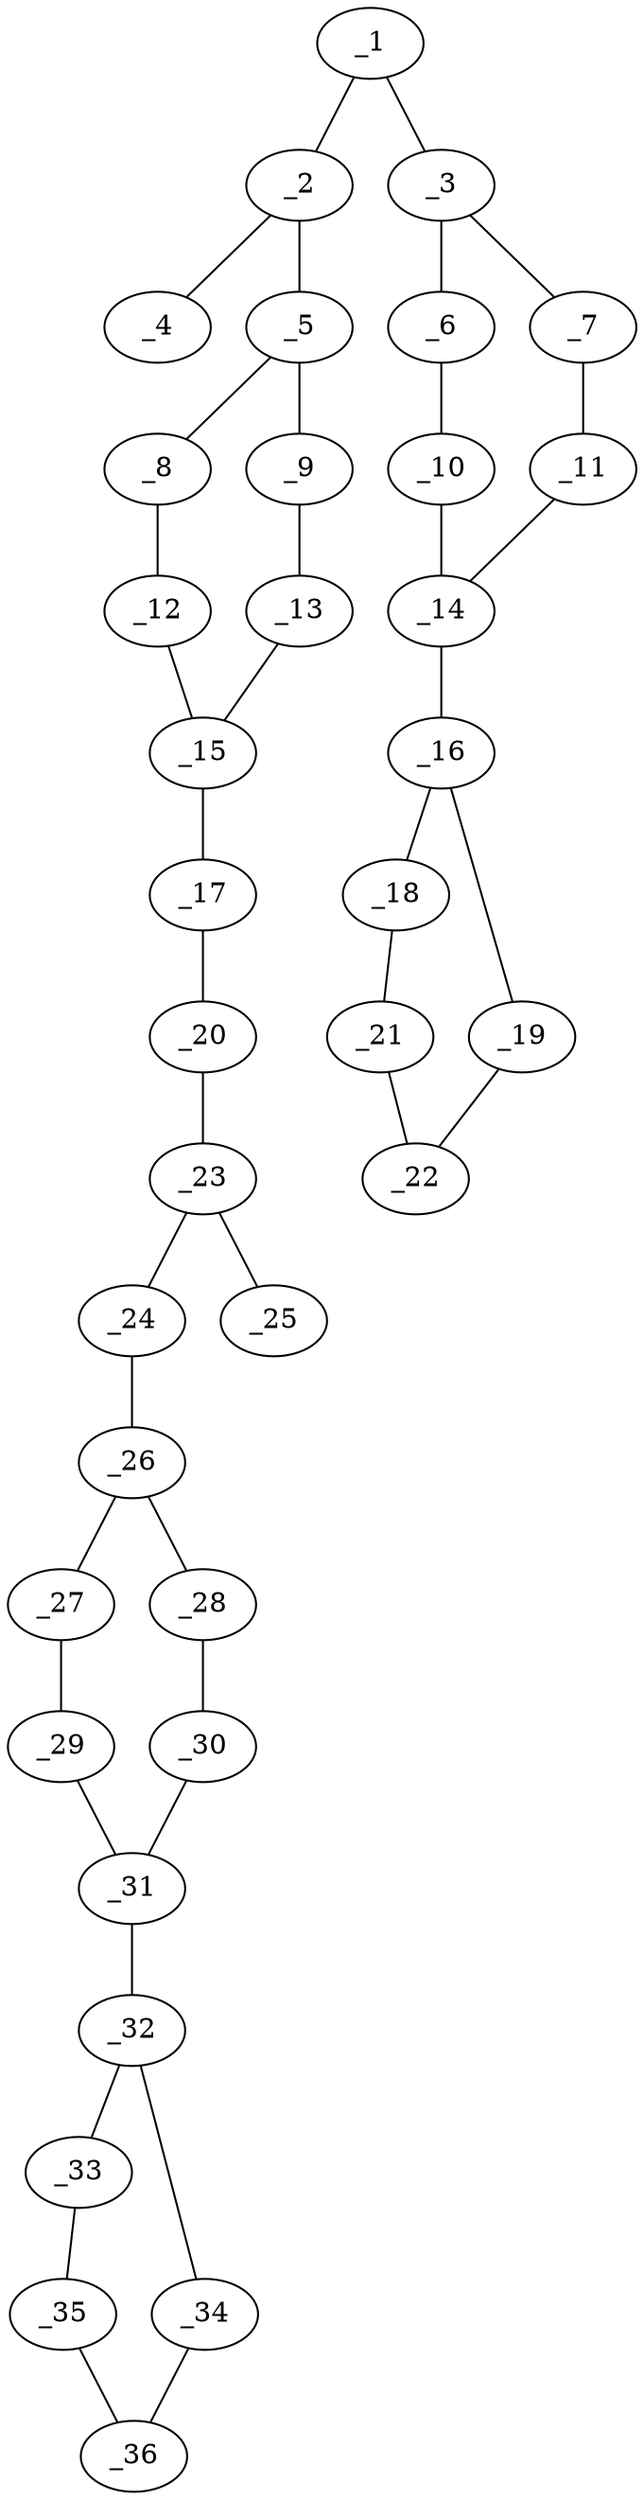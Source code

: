 graph molid73283 {
	_1	 [charge=0,
		chem=4,
		symbol="N  ",
		x="5.4641",
		y="3.25"];
	_2	 [charge=0,
		chem=1,
		symbol="C  ",
		x="4.5981",
		y="2.75"];
	_1 -- _2	 [valence=1];
	_3	 [charge=0,
		chem=1,
		symbol="C  ",
		x="5.4641",
		y="4.25"];
	_1 -- _3	 [valence=1];
	_4	 [charge=0,
		chem=2,
		symbol="O  ",
		x="3.7321",
		y="3.25"];
	_2 -- _4	 [valence=2];
	_5	 [charge=0,
		chem=1,
		symbol="C  ",
		x="4.5981",
		y="1.75"];
	_2 -- _5	 [valence=1];
	_6	 [charge=0,
		chem=1,
		symbol="C  ",
		x="6.3302",
		y="4.75"];
	_3 -- _6	 [valence=2];
	_7	 [charge=0,
		chem=1,
		symbol="C  ",
		x="4.5981",
		y="4.75"];
	_3 -- _7	 [valence=1];
	_8	 [charge=0,
		chem=1,
		symbol="C  ",
		x="5.4641",
		y="1.25"];
	_5 -- _8	 [valence=2];
	_9	 [charge=0,
		chem=1,
		symbol="C  ",
		x="3.7321",
		y="1.25"];
	_5 -- _9	 [valence=1];
	_10	 [charge=0,
		chem=1,
		symbol="C  ",
		x="6.3302",
		y="5.75"];
	_6 -- _10	 [valence=1];
	_11	 [charge=0,
		chem=1,
		symbol="C  ",
		x="4.5981",
		y="5.75"];
	_7 -- _11	 [valence=2];
	_12	 [charge=0,
		chem=1,
		symbol="C  ",
		x="5.4641",
		y="0.25"];
	_8 -- _12	 [valence=1];
	_13	 [charge=0,
		chem=1,
		symbol="C  ",
		x="3.7321",
		y="0.25"];
	_9 -- _13	 [valence=2];
	_14	 [charge=0,
		chem=1,
		symbol="C  ",
		x="5.4641",
		y="6.25"];
	_10 -- _14	 [valence=2];
	_11 -- _14	 [valence=1];
	_15	 [charge=0,
		chem=1,
		symbol="C  ",
		x="4.5981",
		y="-0.25"];
	_12 -- _15	 [valence=2];
	_13 -- _15	 [valence=1];
	_16	 [charge=0,
		chem=1,
		symbol="C  ",
		x="5.4641",
		y="7.25"];
	_14 -- _16	 [valence=1];
	_17	 [charge=0,
		chem=1,
		symbol="C  ",
		x="4.5981",
		y="-1.25"];
	_15 -- _17	 [valence=1];
	_18	 [charge=0,
		chem=4,
		symbol="N  ",
		x="4.6551",
		y="7.8378"];
	_16 -- _18	 [valence=2];
	_19	 [charge=0,
		chem=4,
		symbol="N  ",
		x="6.2732",
		y="7.8378"];
	_16 -- _19	 [valence=1];
	_20	 [charge=0,
		chem=1,
		symbol="C  ",
		x="3.7321",
		y="-1.75"];
	_17 -- _20	 [valence=1];
	_21	 [charge=0,
		chem=1,
		symbol="C  ",
		x="4.9642",
		y="8.7888"];
	_18 -- _21	 [valence=1];
	_22	 [charge=0,
		chem=1,
		symbol="C  ",
		x="5.9642",
		y="8.7888"];
	_19 -- _22	 [valence=1];
	_23	 [charge=0,
		chem=1,
		symbol="C  ",
		x="3.7321",
		y="-2.75"];
	_20 -- _23	 [valence=1];
	_21 -- _22	 [valence=1];
	_24	 [charge=0,
		chem=4,
		symbol="N  ",
		x="2.866",
		y="-3.25"];
	_23 -- _24	 [valence=1];
	_25	 [charge=0,
		chem=2,
		symbol="O  ",
		x="4.5981",
		y="-3.25"];
	_23 -- _25	 [valence=2];
	_26	 [charge=0,
		chem=1,
		symbol="C  ",
		x="2.866",
		y="-4.25"];
	_24 -- _26	 [valence=1];
	_27	 [charge=0,
		chem=1,
		symbol="C  ",
		x="3.7321",
		y="-4.75"];
	_26 -- _27	 [valence=2];
	_28	 [charge=0,
		chem=1,
		symbol="C  ",
		x=2,
		y="-4.75"];
	_26 -- _28	 [valence=1];
	_29	 [charge=0,
		chem=1,
		symbol="C  ",
		x="3.7321",
		y="-5.75"];
	_27 -- _29	 [valence=1];
	_30	 [charge=0,
		chem=1,
		symbol="C  ",
		x=2,
		y="-5.75"];
	_28 -- _30	 [valence=2];
	_31	 [charge=0,
		chem=1,
		symbol="C  ",
		x="2.866",
		y="-6.25"];
	_29 -- _31	 [valence=2];
	_30 -- _31	 [valence=1];
	_32	 [charge=0,
		chem=1,
		symbol="C  ",
		x="2.866",
		y="-7.25"];
	_31 -- _32	 [valence=1];
	_33	 [charge=0,
		chem=4,
		symbol="N  ",
		x="3.675",
		y="-7.8378"];
	_32 -- _33	 [valence=2];
	_34	 [charge=0,
		chem=4,
		symbol="N  ",
		x="2.057",
		y="-7.8378"];
	_32 -- _34	 [valence=1];
	_35	 [charge=0,
		chem=1,
		symbol="C  ",
		x="3.366",
		y="-8.7888"];
	_33 -- _35	 [valence=1];
	_36	 [charge=0,
		chem=1,
		symbol="C  ",
		x="2.366",
		y="-8.7888"];
	_34 -- _36	 [valence=1];
	_35 -- _36	 [valence=1];
}
